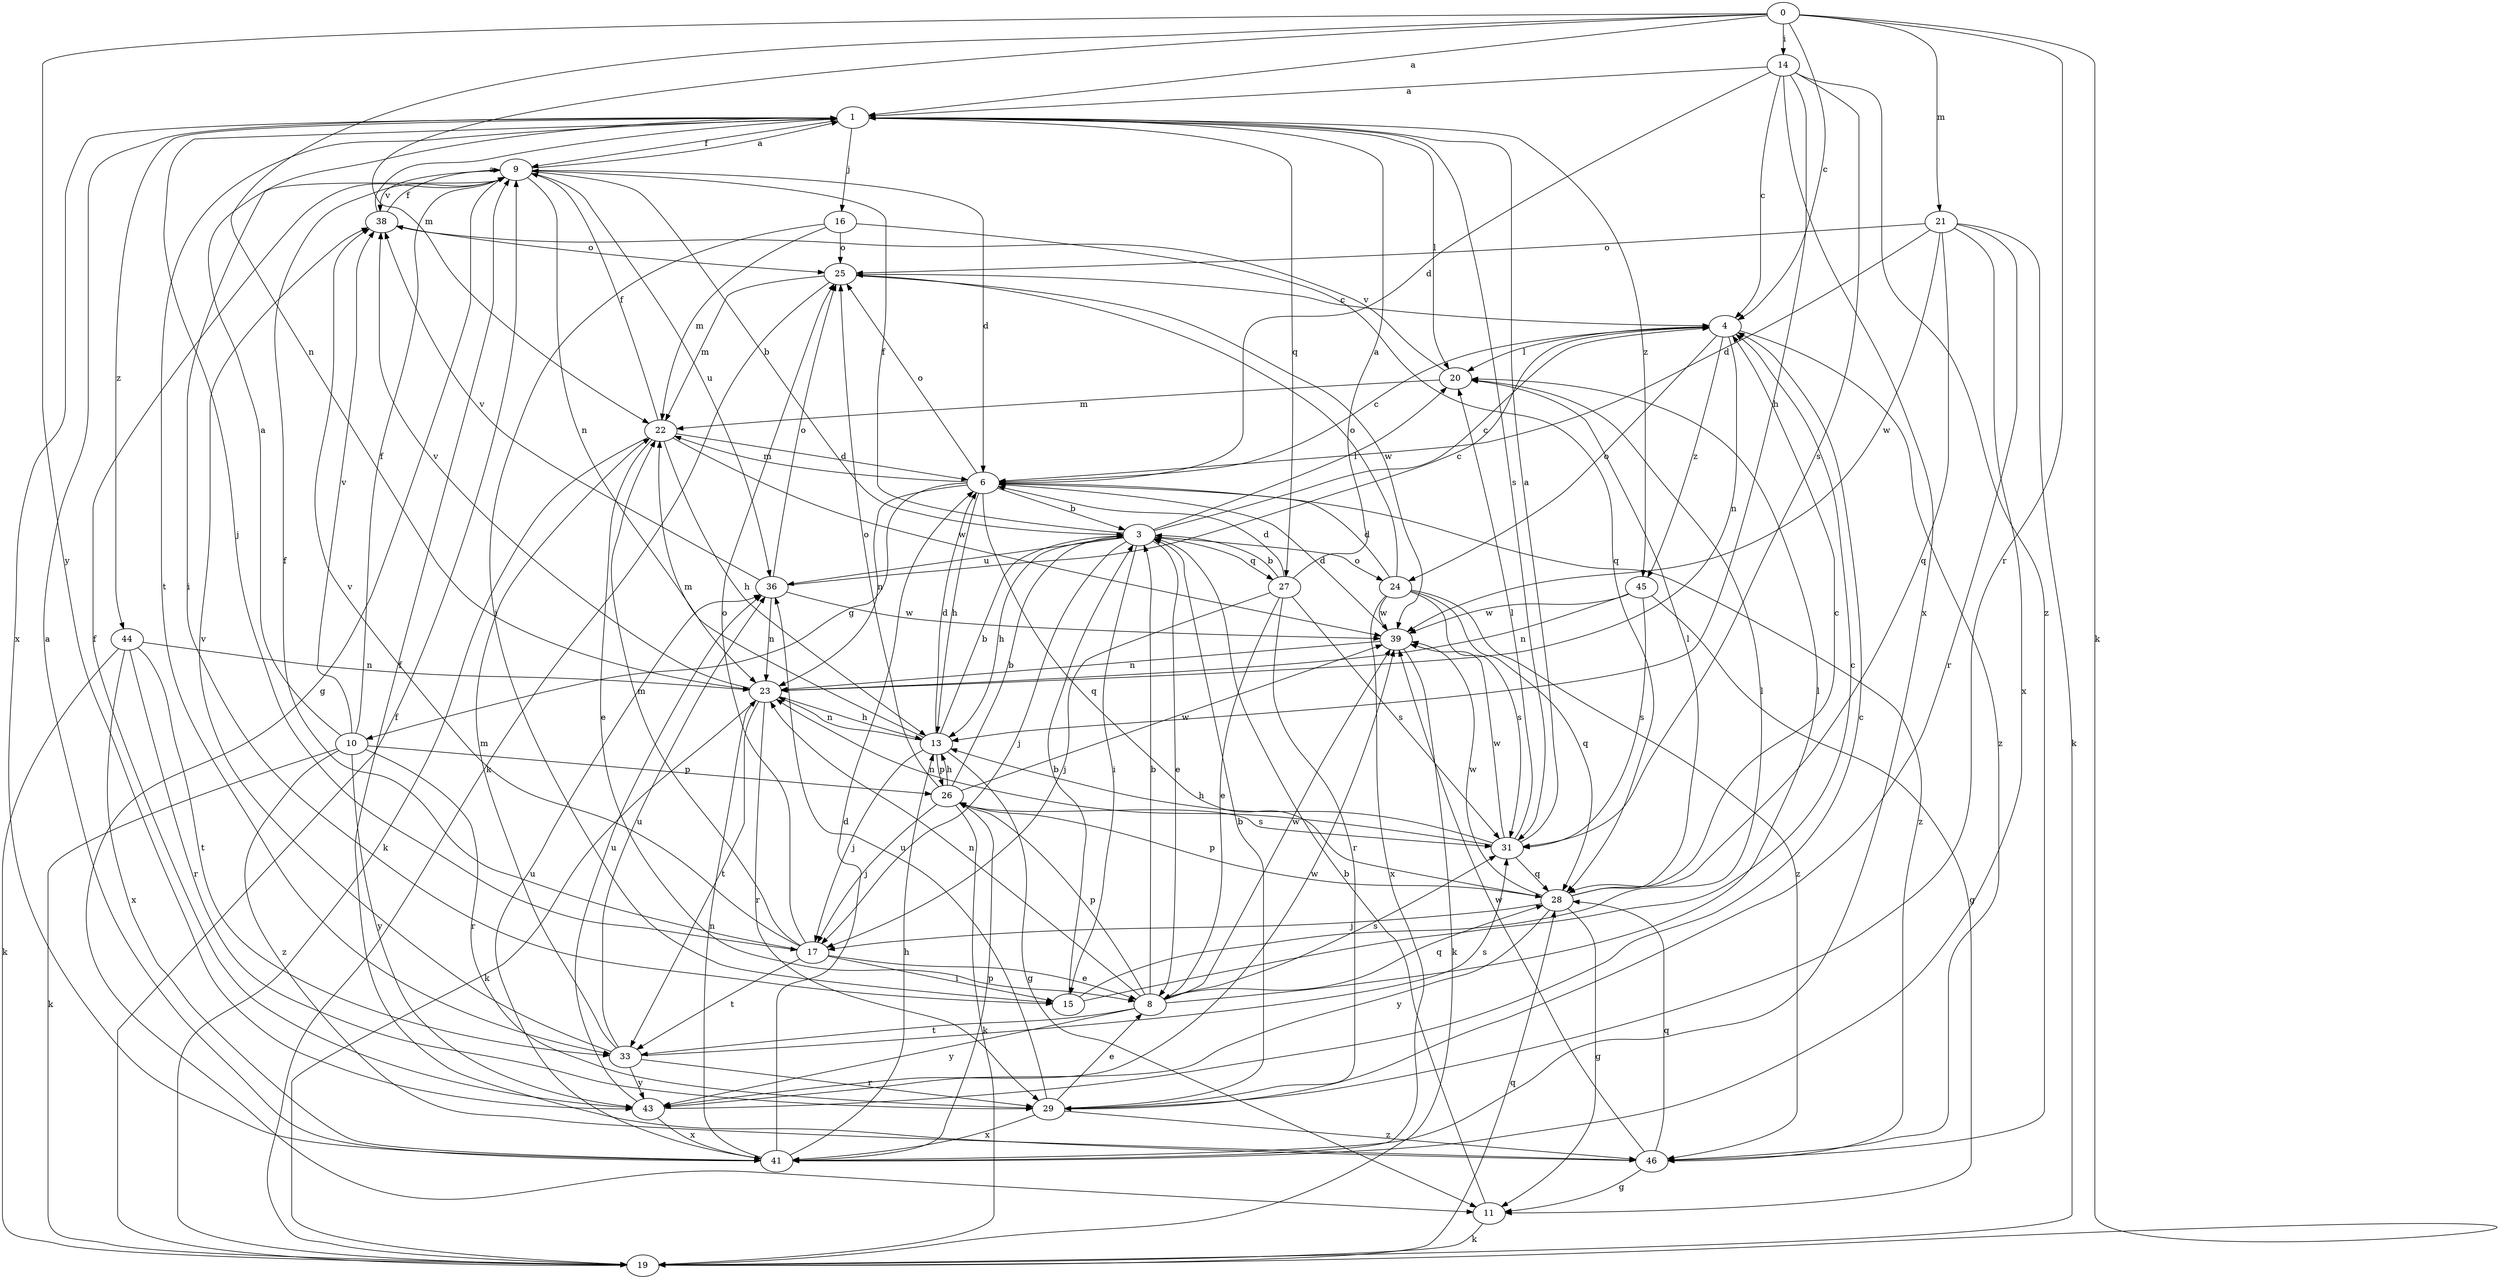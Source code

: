 strict digraph  {
0;
1;
3;
4;
6;
8;
9;
10;
11;
13;
14;
15;
16;
17;
19;
20;
21;
22;
23;
24;
25;
26;
27;
28;
29;
31;
33;
36;
38;
39;
41;
43;
44;
45;
46;
0 -> 1  [label=a];
0 -> 4  [label=c];
0 -> 14  [label=i];
0 -> 19  [label=k];
0 -> 21  [label=m];
0 -> 22  [label=m];
0 -> 23  [label=n];
0 -> 29  [label=r];
0 -> 43  [label=y];
1 -> 9  [label=f];
1 -> 16  [label=j];
1 -> 17  [label=j];
1 -> 20  [label=l];
1 -> 27  [label=q];
1 -> 31  [label=s];
1 -> 33  [label=t];
1 -> 41  [label=x];
1 -> 44  [label=z];
1 -> 45  [label=z];
3 -> 4  [label=c];
3 -> 8  [label=e];
3 -> 9  [label=f];
3 -> 13  [label=h];
3 -> 15  [label=i];
3 -> 17  [label=j];
3 -> 20  [label=l];
3 -> 24  [label=o];
3 -> 27  [label=q];
3 -> 36  [label=u];
4 -> 20  [label=l];
4 -> 23  [label=n];
4 -> 24  [label=o];
4 -> 45  [label=z];
4 -> 46  [label=z];
6 -> 3  [label=b];
6 -> 4  [label=c];
6 -> 10  [label=g];
6 -> 13  [label=h];
6 -> 22  [label=m];
6 -> 23  [label=n];
6 -> 25  [label=o];
6 -> 28  [label=q];
6 -> 46  [label=z];
8 -> 3  [label=b];
8 -> 20  [label=l];
8 -> 23  [label=n];
8 -> 26  [label=p];
8 -> 28  [label=q];
8 -> 31  [label=s];
8 -> 33  [label=t];
8 -> 39  [label=w];
8 -> 43  [label=y];
9 -> 1  [label=a];
9 -> 3  [label=b];
9 -> 6  [label=d];
9 -> 11  [label=g];
9 -> 15  [label=i];
9 -> 23  [label=n];
9 -> 36  [label=u];
9 -> 38  [label=v];
10 -> 1  [label=a];
10 -> 9  [label=f];
10 -> 19  [label=k];
10 -> 26  [label=p];
10 -> 29  [label=r];
10 -> 38  [label=v];
10 -> 43  [label=y];
10 -> 46  [label=z];
11 -> 3  [label=b];
11 -> 19  [label=k];
13 -> 3  [label=b];
13 -> 6  [label=d];
13 -> 11  [label=g];
13 -> 17  [label=j];
13 -> 22  [label=m];
13 -> 23  [label=n];
13 -> 26  [label=p];
14 -> 1  [label=a];
14 -> 4  [label=c];
14 -> 6  [label=d];
14 -> 13  [label=h];
14 -> 31  [label=s];
14 -> 41  [label=x];
14 -> 46  [label=z];
15 -> 3  [label=b];
15 -> 4  [label=c];
15 -> 20  [label=l];
16 -> 15  [label=i];
16 -> 22  [label=m];
16 -> 25  [label=o];
16 -> 28  [label=q];
17 -> 8  [label=e];
17 -> 9  [label=f];
17 -> 15  [label=i];
17 -> 22  [label=m];
17 -> 25  [label=o];
17 -> 33  [label=t];
17 -> 38  [label=v];
19 -> 9  [label=f];
19 -> 28  [label=q];
20 -> 22  [label=m];
20 -> 38  [label=v];
21 -> 6  [label=d];
21 -> 19  [label=k];
21 -> 25  [label=o];
21 -> 28  [label=q];
21 -> 29  [label=r];
21 -> 39  [label=w];
21 -> 41  [label=x];
22 -> 6  [label=d];
22 -> 8  [label=e];
22 -> 9  [label=f];
22 -> 13  [label=h];
22 -> 19  [label=k];
22 -> 39  [label=w];
23 -> 13  [label=h];
23 -> 19  [label=k];
23 -> 29  [label=r];
23 -> 33  [label=t];
23 -> 38  [label=v];
24 -> 6  [label=d];
24 -> 25  [label=o];
24 -> 28  [label=q];
24 -> 31  [label=s];
24 -> 39  [label=w];
24 -> 41  [label=x];
24 -> 46  [label=z];
25 -> 4  [label=c];
25 -> 19  [label=k];
25 -> 22  [label=m];
25 -> 39  [label=w];
26 -> 3  [label=b];
26 -> 13  [label=h];
26 -> 17  [label=j];
26 -> 19  [label=k];
26 -> 25  [label=o];
26 -> 31  [label=s];
26 -> 39  [label=w];
27 -> 1  [label=a];
27 -> 3  [label=b];
27 -> 6  [label=d];
27 -> 8  [label=e];
27 -> 17  [label=j];
27 -> 29  [label=r];
27 -> 31  [label=s];
28 -> 4  [label=c];
28 -> 11  [label=g];
28 -> 17  [label=j];
28 -> 20  [label=l];
28 -> 26  [label=p];
28 -> 39  [label=w];
28 -> 43  [label=y];
29 -> 3  [label=b];
29 -> 8  [label=e];
29 -> 36  [label=u];
29 -> 41  [label=x];
29 -> 46  [label=z];
31 -> 1  [label=a];
31 -> 13  [label=h];
31 -> 20  [label=l];
31 -> 23  [label=n];
31 -> 28  [label=q];
31 -> 39  [label=w];
33 -> 22  [label=m];
33 -> 29  [label=r];
33 -> 31  [label=s];
33 -> 36  [label=u];
33 -> 38  [label=v];
33 -> 43  [label=y];
36 -> 4  [label=c];
36 -> 23  [label=n];
36 -> 25  [label=o];
36 -> 38  [label=v];
36 -> 39  [label=w];
38 -> 1  [label=a];
38 -> 9  [label=f];
38 -> 25  [label=o];
39 -> 6  [label=d];
39 -> 19  [label=k];
39 -> 23  [label=n];
41 -> 1  [label=a];
41 -> 6  [label=d];
41 -> 13  [label=h];
41 -> 23  [label=n];
41 -> 26  [label=p];
41 -> 36  [label=u];
43 -> 4  [label=c];
43 -> 9  [label=f];
43 -> 36  [label=u];
43 -> 39  [label=w];
43 -> 41  [label=x];
44 -> 19  [label=k];
44 -> 23  [label=n];
44 -> 29  [label=r];
44 -> 33  [label=t];
44 -> 41  [label=x];
45 -> 11  [label=g];
45 -> 23  [label=n];
45 -> 31  [label=s];
45 -> 39  [label=w];
46 -> 9  [label=f];
46 -> 11  [label=g];
46 -> 28  [label=q];
46 -> 39  [label=w];
}
